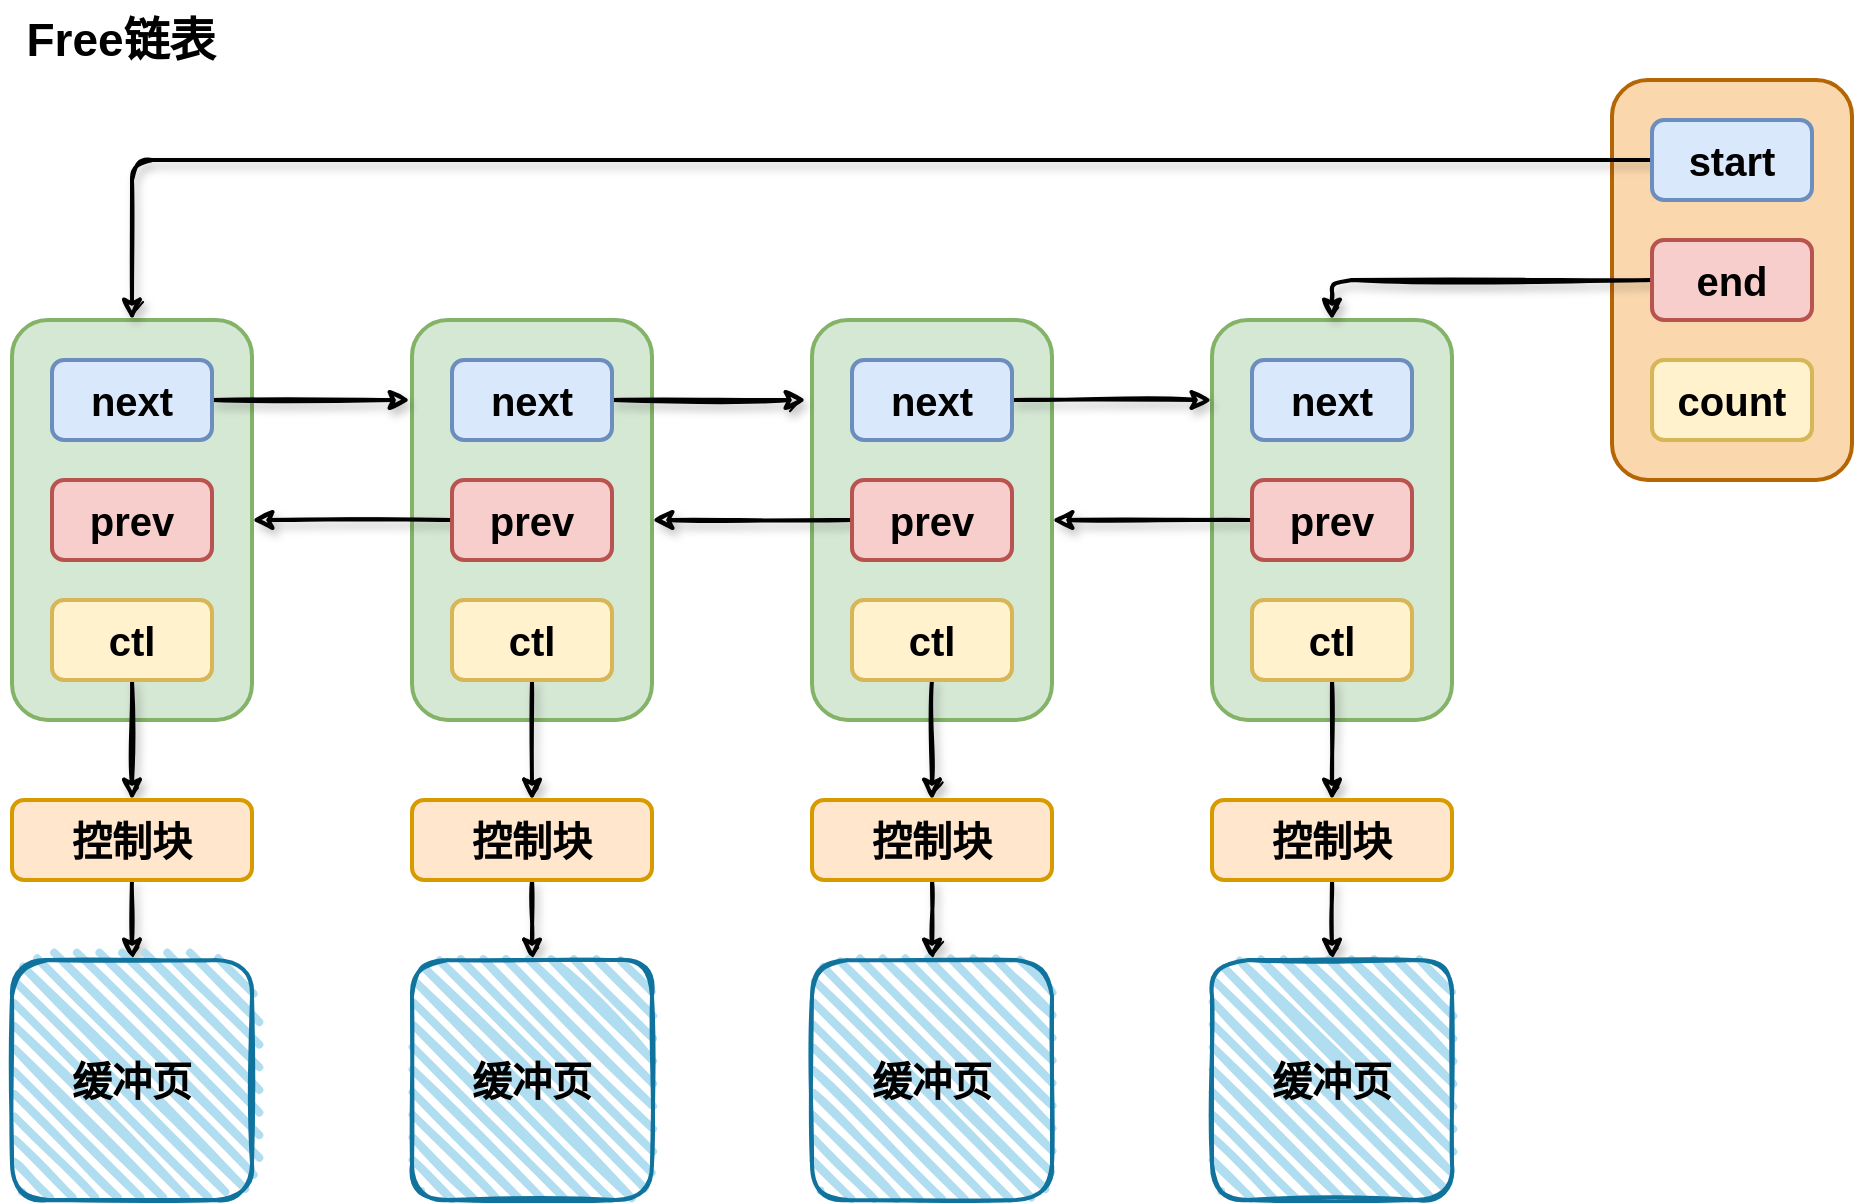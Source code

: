 <mxfile version="20.4.1" type="github">
  <diagram id="que9vwapB_2hfNMrXVt0" name="第 1 页">
    <mxGraphModel dx="1577" dy="2059" grid="1" gridSize="10" guides="1" tooltips="1" connect="1" arrows="1" fold="1" page="1" pageScale="1" pageWidth="827" pageHeight="1169" math="0" shadow="0">
      <root>
        <mxCell id="0" />
        <mxCell id="1" parent="0" />
        <mxCell id="xlf5OFWuZGYbSsyeMgTy-2" value="" style="rounded=1;whiteSpace=wrap;html=1;strokeWidth=2;fillWeight=4;hachureGap=8;hachureAngle=45;fillColor=#d5e8d4;sketch=0;shadow=0;glass=0;strokeColor=#82b366;fontStyle=1;fontSize=20;" vertex="1" parent="1">
          <mxGeometry x="360" y="120" width="120" height="200" as="geometry" />
        </mxCell>
        <mxCell id="xlf5OFWuZGYbSsyeMgTy-3" value="" style="rounded=1;whiteSpace=wrap;html=1;strokeWidth=2;fillWeight=4;hachureGap=8;hachureAngle=45;fillColor=#d5e8d4;sketch=0;shadow=0;glass=0;strokeColor=#82b366;fontStyle=1;fontSize=20;" vertex="1" parent="1">
          <mxGeometry x="560" y="120" width="120" height="200" as="geometry" />
        </mxCell>
        <mxCell id="xlf5OFWuZGYbSsyeMgTy-4" value="" style="rounded=1;whiteSpace=wrap;html=1;strokeWidth=2;fillWeight=4;hachureGap=8;hachureAngle=45;fillColor=#d5e8d4;sketch=0;shadow=0;glass=0;strokeColor=#82b366;fontStyle=1;fontSize=20;" vertex="1" parent="1">
          <mxGeometry x="760" y="120" width="120" height="200" as="geometry" />
        </mxCell>
        <mxCell id="xlf5OFWuZGYbSsyeMgTy-5" value="" style="rounded=1;whiteSpace=wrap;html=1;strokeWidth=2;fillWeight=4;hachureGap=8;hachureAngle=45;fillColor=#d5e8d4;sketch=0;shadow=0;glass=0;strokeColor=#82b366;fontStyle=1;fontSize=20;" vertex="1" parent="1">
          <mxGeometry x="960" y="120" width="120" height="200" as="geometry" />
        </mxCell>
        <mxCell id="xlf5OFWuZGYbSsyeMgTy-21" style="edgeStyle=orthogonalEdgeStyle;rounded=0;orthogonalLoop=1;jettySize=auto;html=1;exitX=1;exitY=0.5;exitDx=0;exitDy=0;entryX=-0.008;entryY=0.2;entryDx=0;entryDy=0;entryPerimeter=0;strokeWidth=2;sketch=1;shadow=1;fontStyle=1;fontSize=20;" edge="1" parent="1" source="xlf5OFWuZGYbSsyeMgTy-6" target="xlf5OFWuZGYbSsyeMgTy-3">
          <mxGeometry relative="1" as="geometry" />
        </mxCell>
        <mxCell id="xlf5OFWuZGYbSsyeMgTy-6" value="next" style="rounded=1;whiteSpace=wrap;html=1;strokeWidth=2;fillWeight=4;hachureGap=8;hachureAngle=45;fillColor=#dae8fc;sketch=0;shadow=0;glass=0;strokeColor=#6c8ebf;fontStyle=1;fontSize=20;" vertex="1" parent="1">
          <mxGeometry x="380" y="140" width="80" height="40" as="geometry" />
        </mxCell>
        <mxCell id="xlf5OFWuZGYbSsyeMgTy-7" value="prev" style="rounded=1;whiteSpace=wrap;html=1;strokeWidth=2;fillWeight=4;hachureGap=8;hachureAngle=45;fillColor=#f8cecc;sketch=0;shadow=0;glass=0;strokeColor=#b85450;fontStyle=1;fontSize=20;" vertex="1" parent="1">
          <mxGeometry x="380" y="200" width="80" height="40" as="geometry" />
        </mxCell>
        <mxCell id="xlf5OFWuZGYbSsyeMgTy-42" style="edgeStyle=orthogonalEdgeStyle;rounded=1;sketch=1;orthogonalLoop=1;jettySize=auto;html=1;exitX=0.5;exitY=1;exitDx=0;exitDy=0;entryX=0.5;entryY=0;entryDx=0;entryDy=0;shadow=1;strokeWidth=2;fontStyle=1;fontSize=20;" edge="1" parent="1" source="xlf5OFWuZGYbSsyeMgTy-8" target="xlf5OFWuZGYbSsyeMgTy-27">
          <mxGeometry relative="1" as="geometry" />
        </mxCell>
        <mxCell id="xlf5OFWuZGYbSsyeMgTy-8" value="ctl" style="rounded=1;whiteSpace=wrap;html=1;strokeWidth=2;fillWeight=4;hachureGap=8;hachureAngle=45;fillColor=#fff2cc;sketch=0;shadow=0;glass=0;strokeColor=#d6b656;fontStyle=1;fontSize=20;" vertex="1" parent="1">
          <mxGeometry x="380" y="260" width="80" height="40" as="geometry" />
        </mxCell>
        <mxCell id="xlf5OFWuZGYbSsyeMgTy-20" style="edgeStyle=orthogonalEdgeStyle;rounded=0;orthogonalLoop=1;jettySize=auto;html=1;exitX=1;exitY=0.5;exitDx=0;exitDy=0;entryX=-0.025;entryY=0.2;entryDx=0;entryDy=0;entryPerimeter=0;strokeWidth=2;sketch=1;shadow=1;fontStyle=1;fontSize=20;" edge="1" parent="1" source="xlf5OFWuZGYbSsyeMgTy-10" target="xlf5OFWuZGYbSsyeMgTy-4">
          <mxGeometry relative="1" as="geometry" />
        </mxCell>
        <mxCell id="xlf5OFWuZGYbSsyeMgTy-10" value="next" style="rounded=1;whiteSpace=wrap;html=1;strokeWidth=2;fillWeight=4;hachureGap=8;hachureAngle=45;fillColor=#dae8fc;sketch=0;shadow=0;glass=0;strokeColor=#6c8ebf;fontStyle=1;fontSize=20;" vertex="1" parent="1">
          <mxGeometry x="580" y="140" width="80" height="40" as="geometry" />
        </mxCell>
        <mxCell id="xlf5OFWuZGYbSsyeMgTy-22" style="edgeStyle=orthogonalEdgeStyle;rounded=1;orthogonalLoop=1;jettySize=auto;html=1;entryX=1;entryY=0.5;entryDx=0;entryDy=0;strokeWidth=2;sketch=1;shadow=1;fontStyle=1;fontSize=20;" edge="1" parent="1" source="xlf5OFWuZGYbSsyeMgTy-11" target="xlf5OFWuZGYbSsyeMgTy-2">
          <mxGeometry relative="1" as="geometry" />
        </mxCell>
        <mxCell id="xlf5OFWuZGYbSsyeMgTy-11" value="prev" style="rounded=1;whiteSpace=wrap;html=1;strokeWidth=2;fillWeight=4;hachureGap=8;hachureAngle=45;fillColor=#f8cecc;sketch=0;shadow=0;glass=0;strokeColor=#b85450;fontStyle=1;fontSize=20;" vertex="1" parent="1">
          <mxGeometry x="580" y="200" width="80" height="40" as="geometry" />
        </mxCell>
        <mxCell id="xlf5OFWuZGYbSsyeMgTy-43" style="edgeStyle=orthogonalEdgeStyle;rounded=1;sketch=1;orthogonalLoop=1;jettySize=auto;html=1;exitX=0.5;exitY=1;exitDx=0;exitDy=0;entryX=0.5;entryY=0;entryDx=0;entryDy=0;shadow=1;strokeWidth=2;fontStyle=1;fontSize=20;" edge="1" parent="1" source="xlf5OFWuZGYbSsyeMgTy-12" target="xlf5OFWuZGYbSsyeMgTy-28">
          <mxGeometry relative="1" as="geometry" />
        </mxCell>
        <mxCell id="xlf5OFWuZGYbSsyeMgTy-12" value="ctl" style="rounded=1;whiteSpace=wrap;html=1;strokeWidth=2;fillWeight=4;hachureGap=8;hachureAngle=45;fillColor=#fff2cc;sketch=0;shadow=0;glass=0;strokeColor=#d6b656;fontStyle=1;fontSize=20;" vertex="1" parent="1">
          <mxGeometry x="580" y="260" width="80" height="40" as="geometry" />
        </mxCell>
        <mxCell id="xlf5OFWuZGYbSsyeMgTy-24" style="edgeStyle=orthogonalEdgeStyle;rounded=0;orthogonalLoop=1;jettySize=auto;html=1;entryX=0;entryY=0.2;entryDx=0;entryDy=0;entryPerimeter=0;strokeWidth=2;sketch=1;shadow=1;fontStyle=1;fontSize=20;" edge="1" parent="1" source="xlf5OFWuZGYbSsyeMgTy-13" target="xlf5OFWuZGYbSsyeMgTy-5">
          <mxGeometry relative="1" as="geometry" />
        </mxCell>
        <mxCell id="xlf5OFWuZGYbSsyeMgTy-13" value="next" style="rounded=1;whiteSpace=wrap;html=1;strokeWidth=2;fillWeight=4;hachureGap=8;hachureAngle=45;fillColor=#dae8fc;sketch=0;shadow=0;glass=0;strokeColor=#6c8ebf;fontStyle=1;fontSize=20;" vertex="1" parent="1">
          <mxGeometry x="780" y="140" width="80" height="40" as="geometry" />
        </mxCell>
        <mxCell id="xlf5OFWuZGYbSsyeMgTy-26" style="edgeStyle=orthogonalEdgeStyle;rounded=0;orthogonalLoop=1;jettySize=auto;html=1;entryX=1;entryY=0.5;entryDx=0;entryDy=0;strokeWidth=2;sketch=1;shadow=1;fontStyle=1;fontSize=20;" edge="1" parent="1" source="xlf5OFWuZGYbSsyeMgTy-14" target="xlf5OFWuZGYbSsyeMgTy-3">
          <mxGeometry relative="1" as="geometry" />
        </mxCell>
        <mxCell id="xlf5OFWuZGYbSsyeMgTy-14" value="prev" style="rounded=1;whiteSpace=wrap;html=1;strokeWidth=2;fillWeight=4;hachureGap=8;hachureAngle=45;fillColor=#f8cecc;sketch=0;shadow=0;glass=0;strokeColor=#b85450;fontStyle=1;fontSize=20;" vertex="1" parent="1">
          <mxGeometry x="780" y="200" width="80" height="40" as="geometry" />
        </mxCell>
        <mxCell id="xlf5OFWuZGYbSsyeMgTy-44" style="edgeStyle=orthogonalEdgeStyle;rounded=1;sketch=1;orthogonalLoop=1;jettySize=auto;html=1;exitX=0.5;exitY=1;exitDx=0;exitDy=0;entryX=0.5;entryY=0;entryDx=0;entryDy=0;shadow=1;strokeWidth=2;fontStyle=1;fontSize=20;" edge="1" parent="1" source="xlf5OFWuZGYbSsyeMgTy-15" target="xlf5OFWuZGYbSsyeMgTy-29">
          <mxGeometry relative="1" as="geometry" />
        </mxCell>
        <mxCell id="xlf5OFWuZGYbSsyeMgTy-15" value="ctl" style="rounded=1;whiteSpace=wrap;html=1;strokeWidth=2;fillWeight=4;hachureGap=8;hachureAngle=45;fillColor=#fff2cc;sketch=0;shadow=0;glass=0;strokeColor=#d6b656;fontStyle=1;fontSize=20;" vertex="1" parent="1">
          <mxGeometry x="780" y="260" width="80" height="40" as="geometry" />
        </mxCell>
        <mxCell id="xlf5OFWuZGYbSsyeMgTy-16" value="next" style="rounded=1;whiteSpace=wrap;html=1;strokeWidth=2;fillWeight=4;hachureGap=8;hachureAngle=45;fillColor=#dae8fc;sketch=0;shadow=0;glass=0;strokeColor=#6c8ebf;fontStyle=1;fontSize=20;" vertex="1" parent="1">
          <mxGeometry x="980" y="140" width="80" height="40" as="geometry" />
        </mxCell>
        <mxCell id="xlf5OFWuZGYbSsyeMgTy-25" style="edgeStyle=orthogonalEdgeStyle;rounded=0;orthogonalLoop=1;jettySize=auto;html=1;entryX=1;entryY=0.5;entryDx=0;entryDy=0;strokeWidth=2;sketch=1;shadow=1;fontStyle=1;fontSize=20;" edge="1" parent="1" source="xlf5OFWuZGYbSsyeMgTy-17" target="xlf5OFWuZGYbSsyeMgTy-4">
          <mxGeometry relative="1" as="geometry" />
        </mxCell>
        <mxCell id="xlf5OFWuZGYbSsyeMgTy-17" value="prev" style="rounded=1;whiteSpace=wrap;html=1;strokeWidth=2;fillWeight=4;hachureGap=8;hachureAngle=45;fillColor=#f8cecc;sketch=0;shadow=0;glass=0;strokeColor=#b85450;fontStyle=1;fontSize=20;" vertex="1" parent="1">
          <mxGeometry x="980" y="200" width="80" height="40" as="geometry" />
        </mxCell>
        <mxCell id="xlf5OFWuZGYbSsyeMgTy-45" style="edgeStyle=orthogonalEdgeStyle;rounded=1;sketch=1;orthogonalLoop=1;jettySize=auto;html=1;exitX=0.5;exitY=1;exitDx=0;exitDy=0;shadow=1;strokeWidth=2;fontStyle=1;fontSize=20;" edge="1" parent="1" source="xlf5OFWuZGYbSsyeMgTy-18" target="xlf5OFWuZGYbSsyeMgTy-30">
          <mxGeometry relative="1" as="geometry" />
        </mxCell>
        <mxCell id="xlf5OFWuZGYbSsyeMgTy-18" value="ctl" style="rounded=1;whiteSpace=wrap;html=1;strokeWidth=2;fillWeight=4;hachureGap=8;hachureAngle=45;fillColor=#fff2cc;sketch=0;shadow=0;glass=0;strokeColor=#d6b656;fontStyle=1;fontSize=20;" vertex="1" parent="1">
          <mxGeometry x="980" y="260" width="80" height="40" as="geometry" />
        </mxCell>
        <mxCell id="xlf5OFWuZGYbSsyeMgTy-50" style="edgeStyle=orthogonalEdgeStyle;rounded=1;sketch=1;orthogonalLoop=1;jettySize=auto;html=1;exitX=0.5;exitY=1;exitDx=0;exitDy=0;shadow=1;strokeWidth=2;fontStyle=1;fontSize=20;" edge="1" parent="1" source="xlf5OFWuZGYbSsyeMgTy-27" target="xlf5OFWuZGYbSsyeMgTy-46">
          <mxGeometry relative="1" as="geometry" />
        </mxCell>
        <mxCell id="xlf5OFWuZGYbSsyeMgTy-27" value="控制块" style="rounded=1;whiteSpace=wrap;html=1;strokeWidth=2;fillWeight=4;hachureGap=8;hachureAngle=45;fillColor=#ffe6cc;sketch=0;shadow=0;glass=0;strokeColor=#d79b00;fontStyle=1;fontSize=20;" vertex="1" parent="1">
          <mxGeometry x="360" y="360" width="120" height="40" as="geometry" />
        </mxCell>
        <mxCell id="xlf5OFWuZGYbSsyeMgTy-51" style="edgeStyle=orthogonalEdgeStyle;rounded=1;sketch=1;orthogonalLoop=1;jettySize=auto;html=1;exitX=0.5;exitY=1;exitDx=0;exitDy=0;shadow=1;strokeWidth=2;fontStyle=1;fontSize=20;" edge="1" parent="1" source="xlf5OFWuZGYbSsyeMgTy-28" target="xlf5OFWuZGYbSsyeMgTy-47">
          <mxGeometry relative="1" as="geometry" />
        </mxCell>
        <mxCell id="xlf5OFWuZGYbSsyeMgTy-28" value="控制块" style="rounded=1;whiteSpace=wrap;html=1;strokeWidth=2;fillWeight=4;hachureGap=8;hachureAngle=45;fillColor=#ffe6cc;sketch=0;shadow=0;glass=0;strokeColor=#d79b00;fontStyle=1;fontSize=20;" vertex="1" parent="1">
          <mxGeometry x="560" y="360" width="120" height="40" as="geometry" />
        </mxCell>
        <mxCell id="xlf5OFWuZGYbSsyeMgTy-52" style="edgeStyle=orthogonalEdgeStyle;rounded=1;sketch=1;orthogonalLoop=1;jettySize=auto;html=1;exitX=0.5;exitY=1;exitDx=0;exitDy=0;shadow=1;strokeWidth=2;fontStyle=1;fontSize=20;" edge="1" parent="1" source="xlf5OFWuZGYbSsyeMgTy-29" target="xlf5OFWuZGYbSsyeMgTy-48">
          <mxGeometry relative="1" as="geometry" />
        </mxCell>
        <mxCell id="xlf5OFWuZGYbSsyeMgTy-29" value="控制块" style="rounded=1;whiteSpace=wrap;html=1;strokeWidth=2;fillWeight=4;hachureGap=8;hachureAngle=45;fillColor=#ffe6cc;sketch=0;shadow=0;glass=0;strokeColor=#d79b00;fontStyle=1;fontSize=20;" vertex="1" parent="1">
          <mxGeometry x="760" y="360" width="120" height="40" as="geometry" />
        </mxCell>
        <mxCell id="xlf5OFWuZGYbSsyeMgTy-53" style="edgeStyle=orthogonalEdgeStyle;rounded=1;sketch=1;orthogonalLoop=1;jettySize=auto;html=1;exitX=0.5;exitY=1;exitDx=0;exitDy=0;shadow=1;strokeWidth=2;fontStyle=1;fontSize=20;" edge="1" parent="1" source="xlf5OFWuZGYbSsyeMgTy-30" target="xlf5OFWuZGYbSsyeMgTy-49">
          <mxGeometry relative="1" as="geometry" />
        </mxCell>
        <mxCell id="xlf5OFWuZGYbSsyeMgTy-30" value="控制块" style="rounded=1;whiteSpace=wrap;html=1;strokeWidth=2;fillWeight=4;hachureGap=8;hachureAngle=45;fillColor=#ffe6cc;sketch=0;shadow=0;glass=0;strokeColor=#d79b00;fontStyle=1;fontSize=20;" vertex="1" parent="1">
          <mxGeometry x="960" y="360" width="120" height="40" as="geometry" />
        </mxCell>
        <mxCell id="xlf5OFWuZGYbSsyeMgTy-35" value="" style="rounded=1;whiteSpace=wrap;html=1;strokeWidth=2;fillWeight=4;hachureGap=8;hachureAngle=45;fillColor=#fad7ac;sketch=0;shadow=0;glass=0;strokeColor=#b46504;fontStyle=1;fontSize=20;" vertex="1" parent="1">
          <mxGeometry x="1160" width="120" height="200" as="geometry" />
        </mxCell>
        <mxCell id="xlf5OFWuZGYbSsyeMgTy-39" value="" style="edgeStyle=orthogonalEdgeStyle;rounded=1;sketch=1;orthogonalLoop=1;jettySize=auto;html=1;shadow=1;strokeWidth=2;fontStyle=1;fontSize=20;" edge="1" parent="1" source="xlf5OFWuZGYbSsyeMgTy-36" target="xlf5OFWuZGYbSsyeMgTy-2">
          <mxGeometry relative="1" as="geometry" />
        </mxCell>
        <mxCell id="xlf5OFWuZGYbSsyeMgTy-36" value="start" style="rounded=1;whiteSpace=wrap;html=1;strokeWidth=2;fillWeight=4;hachureGap=8;hachureAngle=45;fillColor=#dae8fc;sketch=0;shadow=0;glass=0;strokeColor=#6c8ebf;fontStyle=1;fontSize=20;" vertex="1" parent="1">
          <mxGeometry x="1180" y="20" width="80" height="40" as="geometry" />
        </mxCell>
        <mxCell id="xlf5OFWuZGYbSsyeMgTy-40" style="edgeStyle=orthogonalEdgeStyle;rounded=1;sketch=1;orthogonalLoop=1;jettySize=auto;html=1;entryX=0.5;entryY=0;entryDx=0;entryDy=0;shadow=1;strokeWidth=2;exitX=0;exitY=0.5;exitDx=0;exitDy=0;fontStyle=1;fontSize=20;" edge="1" parent="1" source="xlf5OFWuZGYbSsyeMgTy-37" target="xlf5OFWuZGYbSsyeMgTy-5">
          <mxGeometry relative="1" as="geometry">
            <Array as="points">
              <mxPoint x="1180" y="100" />
              <mxPoint x="1020" y="100" />
            </Array>
          </mxGeometry>
        </mxCell>
        <mxCell id="xlf5OFWuZGYbSsyeMgTy-37" value="end" style="rounded=1;whiteSpace=wrap;html=1;strokeWidth=2;fillWeight=4;hachureGap=8;hachureAngle=45;fillColor=#f8cecc;sketch=0;shadow=0;glass=0;strokeColor=#b85450;fontStyle=1;fontSize=20;" vertex="1" parent="1">
          <mxGeometry x="1180" y="80" width="80" height="40" as="geometry" />
        </mxCell>
        <mxCell id="xlf5OFWuZGYbSsyeMgTy-38" value="count" style="rounded=1;whiteSpace=wrap;html=1;strokeWidth=2;fillWeight=4;hachureGap=8;hachureAngle=45;fillColor=#fff2cc;sketch=0;shadow=0;glass=0;strokeColor=#d6b656;fontStyle=1;fontSize=20;" vertex="1" parent="1">
          <mxGeometry x="1180" y="140" width="80" height="40" as="geometry" />
        </mxCell>
        <mxCell id="xlf5OFWuZGYbSsyeMgTy-46" value="缓冲页" style="rounded=1;whiteSpace=wrap;html=1;strokeWidth=2;fillWeight=4;hachureGap=8;hachureAngle=45;fillColor=#b1ddf0;sketch=1;shadow=0;glass=0;strokeColor=#10739e;fontStyle=1;fontSize=20;" vertex="1" parent="1">
          <mxGeometry x="360" y="440" width="120" height="120" as="geometry" />
        </mxCell>
        <mxCell id="xlf5OFWuZGYbSsyeMgTy-47" value="缓冲页" style="rounded=1;whiteSpace=wrap;html=1;strokeWidth=2;fillWeight=4;hachureGap=8;hachureAngle=45;fillColor=#b1ddf0;sketch=1;shadow=0;glass=0;strokeColor=#10739e;fontStyle=1;fontSize=20;" vertex="1" parent="1">
          <mxGeometry x="560" y="440" width="120" height="120" as="geometry" />
        </mxCell>
        <mxCell id="xlf5OFWuZGYbSsyeMgTy-48" value="缓冲页" style="rounded=1;whiteSpace=wrap;html=1;strokeWidth=2;fillWeight=4;hachureGap=8;hachureAngle=45;fillColor=#b1ddf0;sketch=1;shadow=0;glass=0;strokeColor=#10739e;fontStyle=1;fontSize=20;" vertex="1" parent="1">
          <mxGeometry x="760" y="440" width="120" height="120" as="geometry" />
        </mxCell>
        <mxCell id="xlf5OFWuZGYbSsyeMgTy-49" value="缓冲页" style="rounded=1;whiteSpace=wrap;html=1;strokeWidth=2;fillWeight=4;hachureGap=8;hachureAngle=45;fillColor=#b1ddf0;sketch=1;shadow=0;glass=0;strokeColor=#10739e;fontStyle=1;fontSize=20;" vertex="1" parent="1">
          <mxGeometry x="960" y="440" width="120" height="120" as="geometry" />
        </mxCell>
        <mxCell id="xlf5OFWuZGYbSsyeMgTy-54" value="Free链表" style="text;html=1;align=center;verticalAlign=middle;resizable=0;points=[];autosize=1;strokeColor=none;fillColor=none;fontSize=23;fontStyle=1" vertex="1" parent="1">
          <mxGeometry x="354" y="-40" width="120" height="40" as="geometry" />
        </mxCell>
      </root>
    </mxGraphModel>
  </diagram>
</mxfile>

